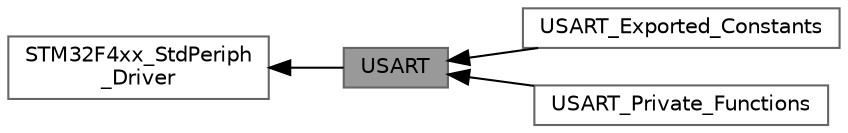 digraph "USART"
{
 // LATEX_PDF_SIZE
  bgcolor="transparent";
  edge [fontname=Helvetica,fontsize=10,labelfontname=Helvetica,labelfontsize=10];
  node [fontname=Helvetica,fontsize=10,shape=box,height=0.2,width=0.4];
  rankdir=LR;
  Node2 [id="Node000002",label="STM32F4xx_StdPeriph\l_Driver",height=0.2,width=0.4,color="grey40", fillcolor="white", style="filled",URL="$group___s_t_m32_f4xx___std_periph___driver.html",tooltip=" "];
  Node1 [id="Node000001",label="USART",height=0.2,width=0.4,color="gray40", fillcolor="grey60", style="filled", fontcolor="black",tooltip="USART driver modules."];
  Node4 [id="Node000004",label="USART_Exported_Constants",height=0.2,width=0.4,color="grey40", fillcolor="white", style="filled",URL="$group___u_s_a_r_t___exported___constants.html",tooltip=" "];
  Node3 [id="Node000003",label="USART_Private_Functions",height=0.2,width=0.4,color="grey40", fillcolor="white", style="filled",URL="$group___u_s_a_r_t___private___functions.html",tooltip=" "];
  Node2->Node1 [shape=plaintext, dir="back", style="solid"];
  Node1->Node3 [shape=plaintext, dir="back", style="solid"];
  Node1->Node4 [shape=plaintext, dir="back", style="solid"];
}
